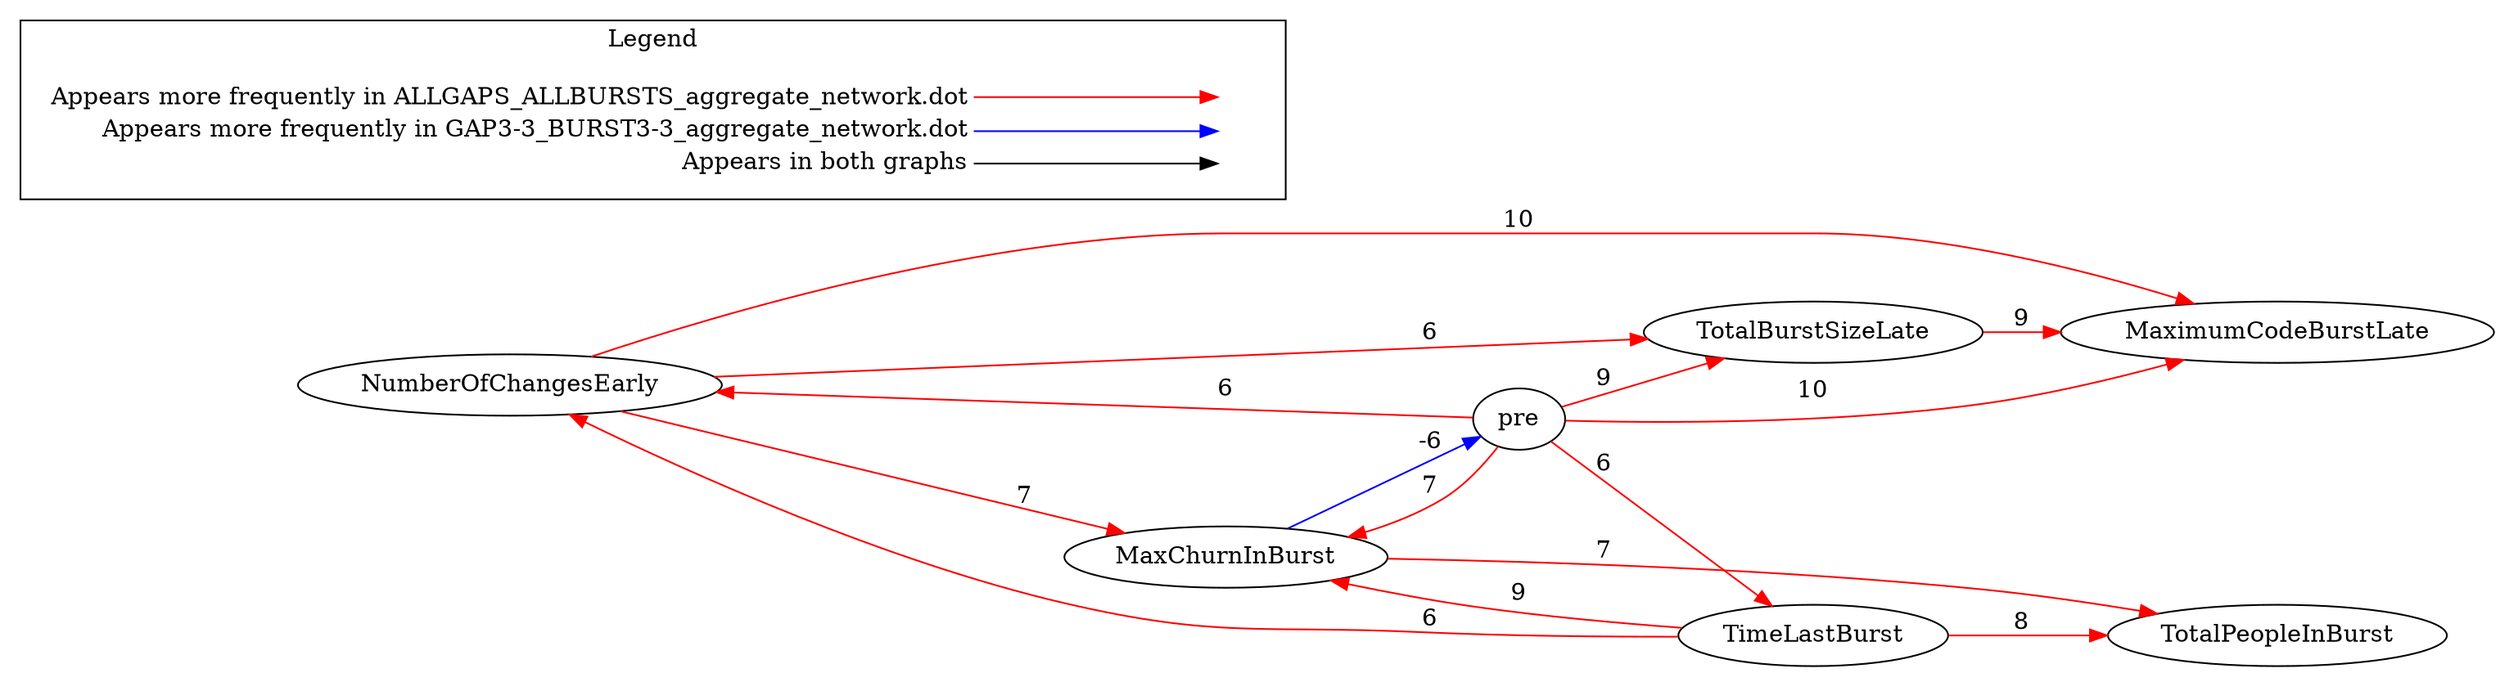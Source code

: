 digraph {
NumberOfChangesEarly -> MaximumCodeBurstLate[label="10",weight="10", color="red"];
pre -> MaximumCodeBurstLate[label="10",weight="10", color="red"];
pre -> TotalBurstSizeLate[label="9",weight="9", color="red"];
TimeLastBurst -> MaxChurnInBurst[label="9",weight="9", color="red"];
TotalBurstSizeLate -> MaximumCodeBurstLate[label="9",weight="9", color="red"];
TimeLastBurst -> TotalPeopleInBurst[label="8",weight="8", color="red"];
NumberOfChangesEarly -> MaxChurnInBurst[label="7",weight="7", color="red"];
pre -> MaxChurnInBurst[label="7",weight="7", color="red"];
MaxChurnInBurst -> TotalPeopleInBurst[label="7",weight="7", color="red"];
NumberOfChangesEarly -> TotalBurstSizeLate[label="6",weight="6", color="red"];
pre -> NumberOfChangesEarly[label="6",weight="6", color="red"];
pre -> TimeLastBurst[label="6",weight="6", color="red"];
TimeLastBurst -> NumberOfChangesEarly[label="6",weight="6", color="red"];
MaxChurnInBurst -> pre[label="-6",weight="-6", color="blue"];

  rankdir=LR
  node [shape=plaintext]
  subgraph cluster_01 { 
    label = "Legend";
    key [label=<<table border="0" cellpadding="2" cellspacing="0" cellborder="0">
      <tr><td align="right" port="i1">Appears more frequently in ALLGAPS_ALLBURSTS_aggregate_network.dot</td></tr>
      <tr><td align="right" port="i2">Appears more frequently in GAP3-3_BURST3-3_aggregate_network.dot</td></tr>
      <tr><td align="right" port="i3">Appears in both graphs</td></tr>
      </table>>]
    key2 [label=<<table border="0" cellpadding="2" cellspacing="0" cellborder="0">
      <tr><td port="i1">&nbsp;</td></tr>
      <tr><td port="i2">&nbsp;</td></tr>
      <tr><td port="i3">&nbsp;</td></tr>
      </table>>]
    key:i1:e -> key2:i1:w [color=red]
    key:i2:e -> key2:i2:w [color=blue]
    key:i3:e -> key2:i3:w [color=black]
  }
}
